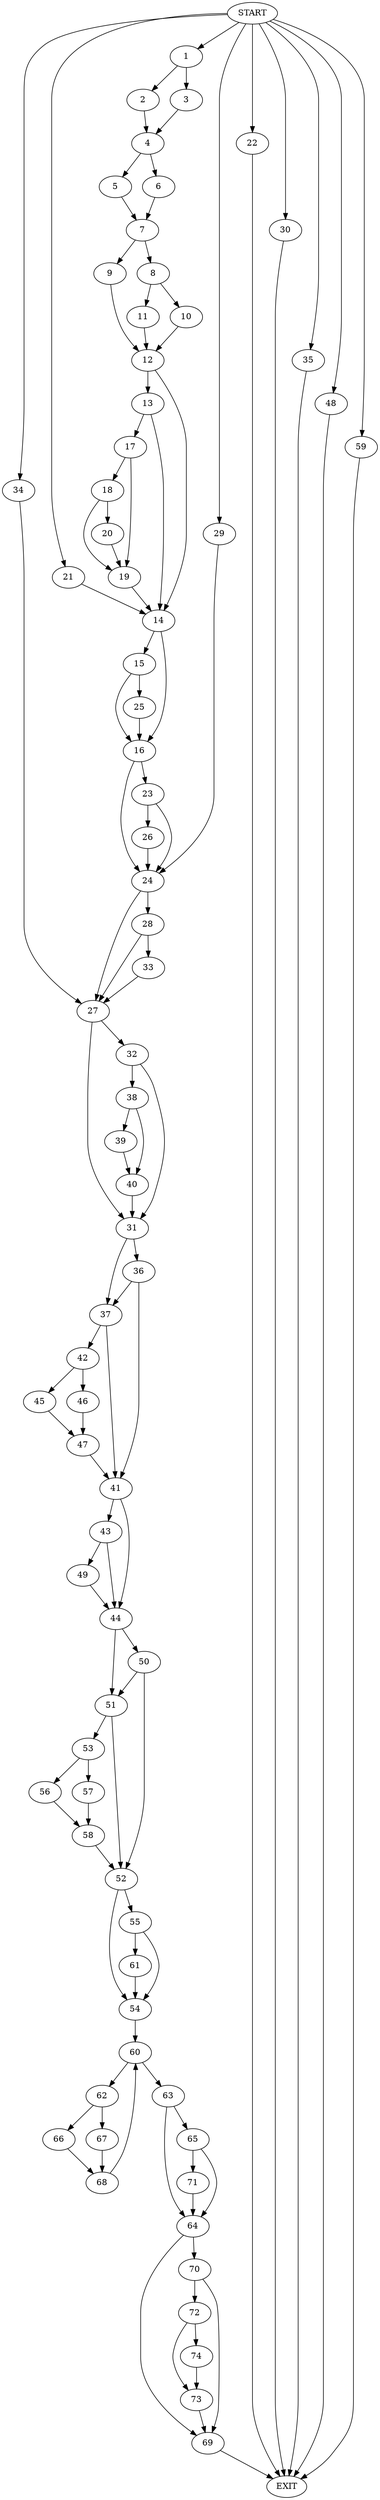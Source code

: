 digraph {
0 [label="START"]
75 [label="EXIT"]
0 -> 1
1 -> 2
1 -> 3
3 -> 4
2 -> 4
4 -> 5
4 -> 6
5 -> 7
6 -> 7
7 -> 8
7 -> 9
8 -> 10
8 -> 11
9 -> 12
12 -> 13
12 -> 14
11 -> 12
10 -> 12
14 -> 15
14 -> 16
13 -> 14
13 -> 17
17 -> 18
17 -> 19
19 -> 14
18 -> 19
18 -> 20
20 -> 19
0 -> 21
21 -> 14
0 -> 22
22 -> 75
16 -> 23
16 -> 24
15 -> 25
15 -> 16
25 -> 16
23 -> 26
23 -> 24
24 -> 27
24 -> 28
26 -> 24
0 -> 29
29 -> 24
0 -> 30
30 -> 75
27 -> 31
27 -> 32
28 -> 27
28 -> 33
33 -> 27
0 -> 34
34 -> 27
0 -> 35
35 -> 75
31 -> 36
31 -> 37
32 -> 38
32 -> 31
38 -> 39
38 -> 40
39 -> 40
40 -> 31
36 -> 37
36 -> 41
37 -> 41
37 -> 42
41 -> 43
41 -> 44
42 -> 45
42 -> 46
45 -> 47
46 -> 47
47 -> 41
0 -> 48
48 -> 75
43 -> 49
43 -> 44
44 -> 50
44 -> 51
49 -> 44
50 -> 52
50 -> 51
51 -> 52
51 -> 53
52 -> 54
52 -> 55
53 -> 56
53 -> 57
57 -> 58
56 -> 58
58 -> 52
0 -> 59
59 -> 75
54 -> 60
55 -> 54
55 -> 61
61 -> 54
60 -> 62
60 -> 63
63 -> 64
63 -> 65
62 -> 66
62 -> 67
67 -> 68
66 -> 68
68 -> 60
64 -> 69
64 -> 70
65 -> 64
65 -> 71
71 -> 64
70 -> 69
70 -> 72
69 -> 75
72 -> 73
72 -> 74
73 -> 69
74 -> 73
}

